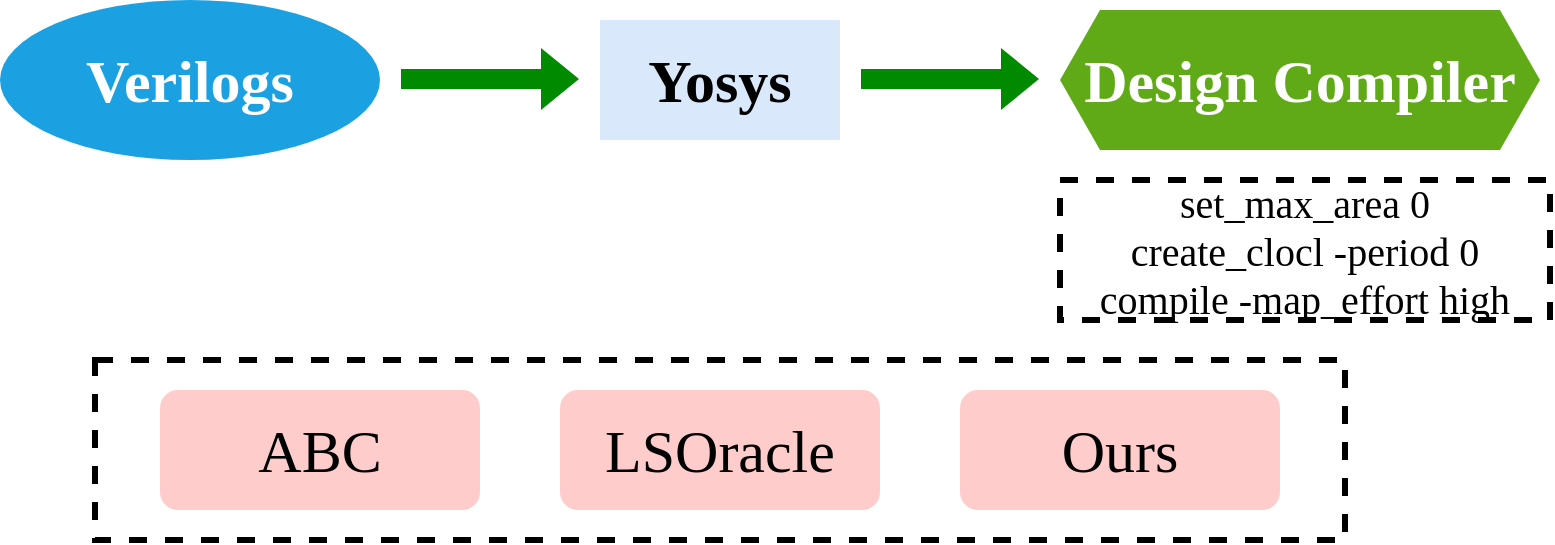 <mxfile version="23.1.1" type="github">
  <diagram name="第 1 页" id="HAvIKgZ25yOHQbioZGKh">
    <mxGraphModel dx="1979" dy="1145" grid="1" gridSize="10" guides="1" tooltips="1" connect="1" arrows="1" fold="1" page="1" pageScale="1" pageWidth="1200" pageHeight="500" math="0" shadow="0">
      <root>
        <mxCell id="0" />
        <mxCell id="1" parent="0" />
        <mxCell id="fzru5klA7RKhJBc94vuA-1" value="&lt;font size=&quot;1&quot; style=&quot;&quot; face=&quot;Times New Roman&quot;&gt;&lt;b style=&quot;font-size: 30px;&quot;&gt;Verilogs&lt;/b&gt;&lt;/font&gt;" style="ellipse;whiteSpace=wrap;html=1;fillColor=#1ba1e2;strokeColor=none;fontColor=#ffffff;" vertex="1" parent="1">
          <mxGeometry x="50" y="100" width="190" height="80" as="geometry" />
        </mxCell>
        <mxCell id="fzru5klA7RKhJBc94vuA-2" value="" style="shape=flexArrow;endArrow=classic;html=1;rounded=0;fillColor=#008a00;strokeColor=none;" edge="1" parent="1">
          <mxGeometry width="50" height="50" relative="1" as="geometry">
            <mxPoint x="250" y="139.5" as="sourcePoint" />
            <mxPoint x="340" y="139.5" as="targetPoint" />
          </mxGeometry>
        </mxCell>
        <mxCell id="fzru5klA7RKhJBc94vuA-3" value="" style="shape=flexArrow;endArrow=classic;html=1;rounded=0;fillColor=#008a00;strokeColor=none;" edge="1" parent="1">
          <mxGeometry width="50" height="50" relative="1" as="geometry">
            <mxPoint x="480" y="139.5" as="sourcePoint" />
            <mxPoint x="570" y="139.5" as="targetPoint" />
          </mxGeometry>
        </mxCell>
        <mxCell id="fzru5klA7RKhJBc94vuA-5" value="&lt;font size=&quot;1&quot; face=&quot;Times New Roman&quot;&gt;&lt;b style=&quot;font-size: 30px;&quot;&gt;Yosys&lt;/b&gt;&lt;/font&gt;" style="rounded=0;whiteSpace=wrap;html=1;fillColor=#dae8fc;strokeColor=none;" vertex="1" parent="1">
          <mxGeometry x="350" y="110" width="120" height="60" as="geometry" />
        </mxCell>
        <mxCell id="fzru5klA7RKhJBc94vuA-6" value="&lt;font size=&quot;1&quot; face=&quot;Times New Roman&quot;&gt;&lt;b style=&quot;font-size: 30px;&quot;&gt;Design Compiler&lt;/b&gt;&lt;/font&gt;" style="shape=hexagon;perimeter=hexagonPerimeter2;whiteSpace=wrap;html=1;fixedSize=1;strokeColor=none;fillColor=#60a917;fontColor=#ffffff;" vertex="1" parent="1">
          <mxGeometry x="580" y="105" width="240" height="70" as="geometry" />
        </mxCell>
        <mxCell id="fzru5klA7RKhJBc94vuA-11" value="" style="rounded=0;whiteSpace=wrap;html=1;dashed=1;perimeterSpacing=3;strokeWidth=3;" vertex="1" parent="1">
          <mxGeometry x="97.5" y="280" width="625" height="90" as="geometry" />
        </mxCell>
        <mxCell id="fzru5klA7RKhJBc94vuA-8" value="&lt;font style=&quot;font-size: 30px;&quot; face=&quot;Times New Roman&quot;&gt;ABC&lt;/font&gt;" style="rounded=1;whiteSpace=wrap;html=1;fillColor=#ffcccc;strokeColor=none;" vertex="1" parent="1">
          <mxGeometry x="130" y="295" width="160" height="60" as="geometry" />
        </mxCell>
        <mxCell id="fzru5klA7RKhJBc94vuA-9" value="&lt;font style=&quot;font-size: 30px;&quot; face=&quot;Times New Roman&quot;&gt;LSOracle&lt;/font&gt;" style="rounded=1;whiteSpace=wrap;html=1;fillColor=#ffcccc;strokeColor=none;" vertex="1" parent="1">
          <mxGeometry x="330" y="295" width="160" height="60" as="geometry" />
        </mxCell>
        <mxCell id="fzru5klA7RKhJBc94vuA-10" value="&lt;font style=&quot;font-size: 30px;&quot; face=&quot;Times New Roman&quot;&gt;Ours&lt;/font&gt;" style="rounded=1;whiteSpace=wrap;html=1;fillColor=#ffcccc;strokeColor=none;" vertex="1" parent="1">
          <mxGeometry x="530" y="295" width="160" height="60" as="geometry" />
        </mxCell>
        <mxCell id="fzru5klA7RKhJBc94vuA-12" value="&lt;font style=&quot;font-size: 20px;&quot; face=&quot;Times New Roman&quot;&gt;set_max_area 0&lt;br&gt;create_clocl -period 0&lt;br&gt;compile -map_effort high&lt;/font&gt;" style="rounded=0;whiteSpace=wrap;html=1;dashed=1;perimeterSpacing=3;strokeWidth=3;" vertex="1" parent="1">
          <mxGeometry x="580" y="190" width="245" height="70" as="geometry" />
        </mxCell>
      </root>
    </mxGraphModel>
  </diagram>
</mxfile>

